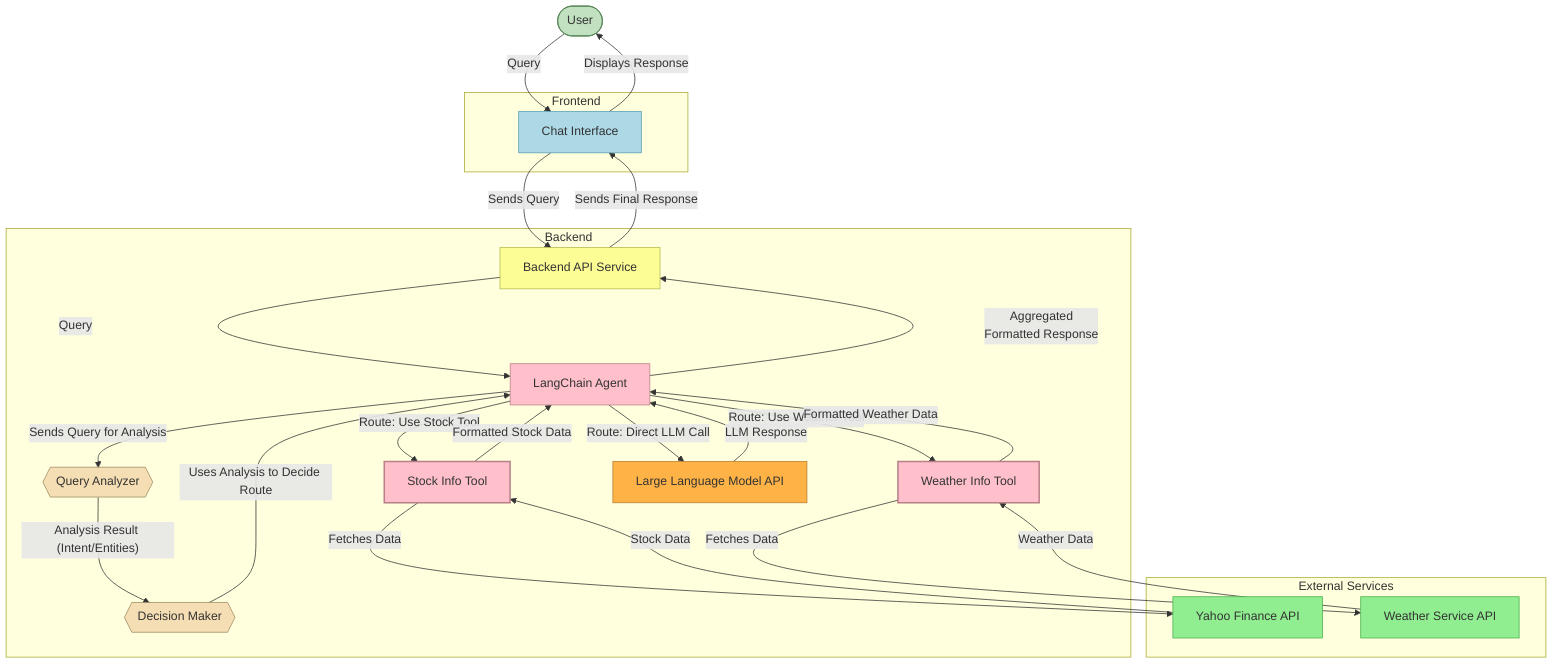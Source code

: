 %%{
  init: {
    'theme': 'base',
    'themeVariables': {
      'fontFamily': 'Comic Sans MS, cursive',
      'fontSize': '16px',
      'primaryColor': '#FDFD96',        # Light Yellow (Backend Core)
      'nodeBorder': '#383838',
      'lineColor': '#555',
      'primaryTextColor': '#333',
      'secondaryColor': '#ADD8E6',      # Light Blue (UI)
      'tertiaryColor': '#FFB347',       # Light Orange (LLM)
      'quadraryColor': '#FFC0CB',       # Pink (Agent/Tools)
      'quinaryColor': '#90EE90',        # Light Green (External APIs)
      'senaryColor': '#F5DEB3',         # Wheat (Analyzer)
    }
  }
}%%
graph TD;
    %% Define Styles
    classDef userStyle fill:#C1E1C1,stroke:#508050,stroke-width:2px;      %% Light Green
    classDef uiStyle fill:#ADD8E6,stroke:#5A9FB8,stroke-width:2px;         %% Light Blue
    classDef backendStyle fill:#FDFD96,stroke:#B8B84E,stroke-width:2px;     %% Light Yellow
    classDef agentStyle fill:#FFC0CB,stroke:#B88088,stroke-width:2px;       %% Pink
    classDef toolStyle fill:#FFC0CB,stroke:#B88088,stroke-width:2px,stroke-dasharray: 5 5; %% Pink Dashed
    classDef analyzerStyle fill:#F5DEB3,stroke:#A08A65,stroke-width:2px;    %% Wheat
    classDef llmStyle fill:#FFB347,stroke:#B87A30,stroke-width:2px;         %% Light Orange
    classDef externalApiStyle fill:#90EE90,stroke:#4CAF50,stroke-width:2px; %% Light Green

    %% Define Nodes and Subgraphs
    User([User]):::userStyle;

    subgraph Frontend
        direction LR
        UI[Chat Interface]:::uiStyle;
    end

    subgraph Backend
        direction TB
        BackendService[Backend API Service]:::backendStyle;
        Agent[LangChain Agent]:::agentStyle;
        QueryAnalyzer{{Query Analyzer}}:::analyzerStyle;
        Decision{{Decision Maker}}:::analyzerStyle;
        StockTool[Stock Info Tool]:::toolStyle;
        %% New Tool
        WeatherTool[Weather Info Tool]:::toolStyle; 

        BackendService -- Query --> Agent;
        Agent -- Sends Query for Analysis --> QueryAnalyzer;
        QueryAnalyzer -- Analysis Result (Intent/Entities) --> Decision;
        %% Decision Point
        Decision -- Uses Analysis to Decide Route --> Agent; 

        %% Agent Routing Options
        Agent -- Route: Use Stock Tool --> StockTool;
        %% New Route
        Agent -- Route: Use Weather Tool --> WeatherTool; 
        Agent -- Route: Direct LLM Call --> LLM[Large Language Model API]:::llmStyle;

        %% Tool Responses back to Agent
        StockTool -- Formatted Stock Data --> Agent;
        %% New Response Path
        WeatherTool -- Formatted Weather Data --> Agent; 

        Agent --Aggregated<BR>Formatted Response--> BackendService;
    end

    subgraph External Services
        direction LR
        YahooAPI[Yahoo Finance API]:::externalApiStyle;
        %% New External API
        WeatherAPI[Weather Service API]:::externalApiStyle; 
    end

    %% Define Flow (Outer & Tool Interactions)
    User -- Query --> UI;
    UI -- Sends Query --> BackendService;

    StockTool -- Fetches Data --> YahooAPI;
    YahooAPI -- Stock Data --> StockTool;

    WeatherTool -- Fetches Data --> WeatherAPI;
    WeatherAPI -- Weather Data --> WeatherTool;

    LLM -- LLM Response --> Agent;

    BackendService -- Sends Final Response --> UI;
    UI -- Displays Response --> User;

    %% Apply curved lines
    linkStyle default interpolate basis